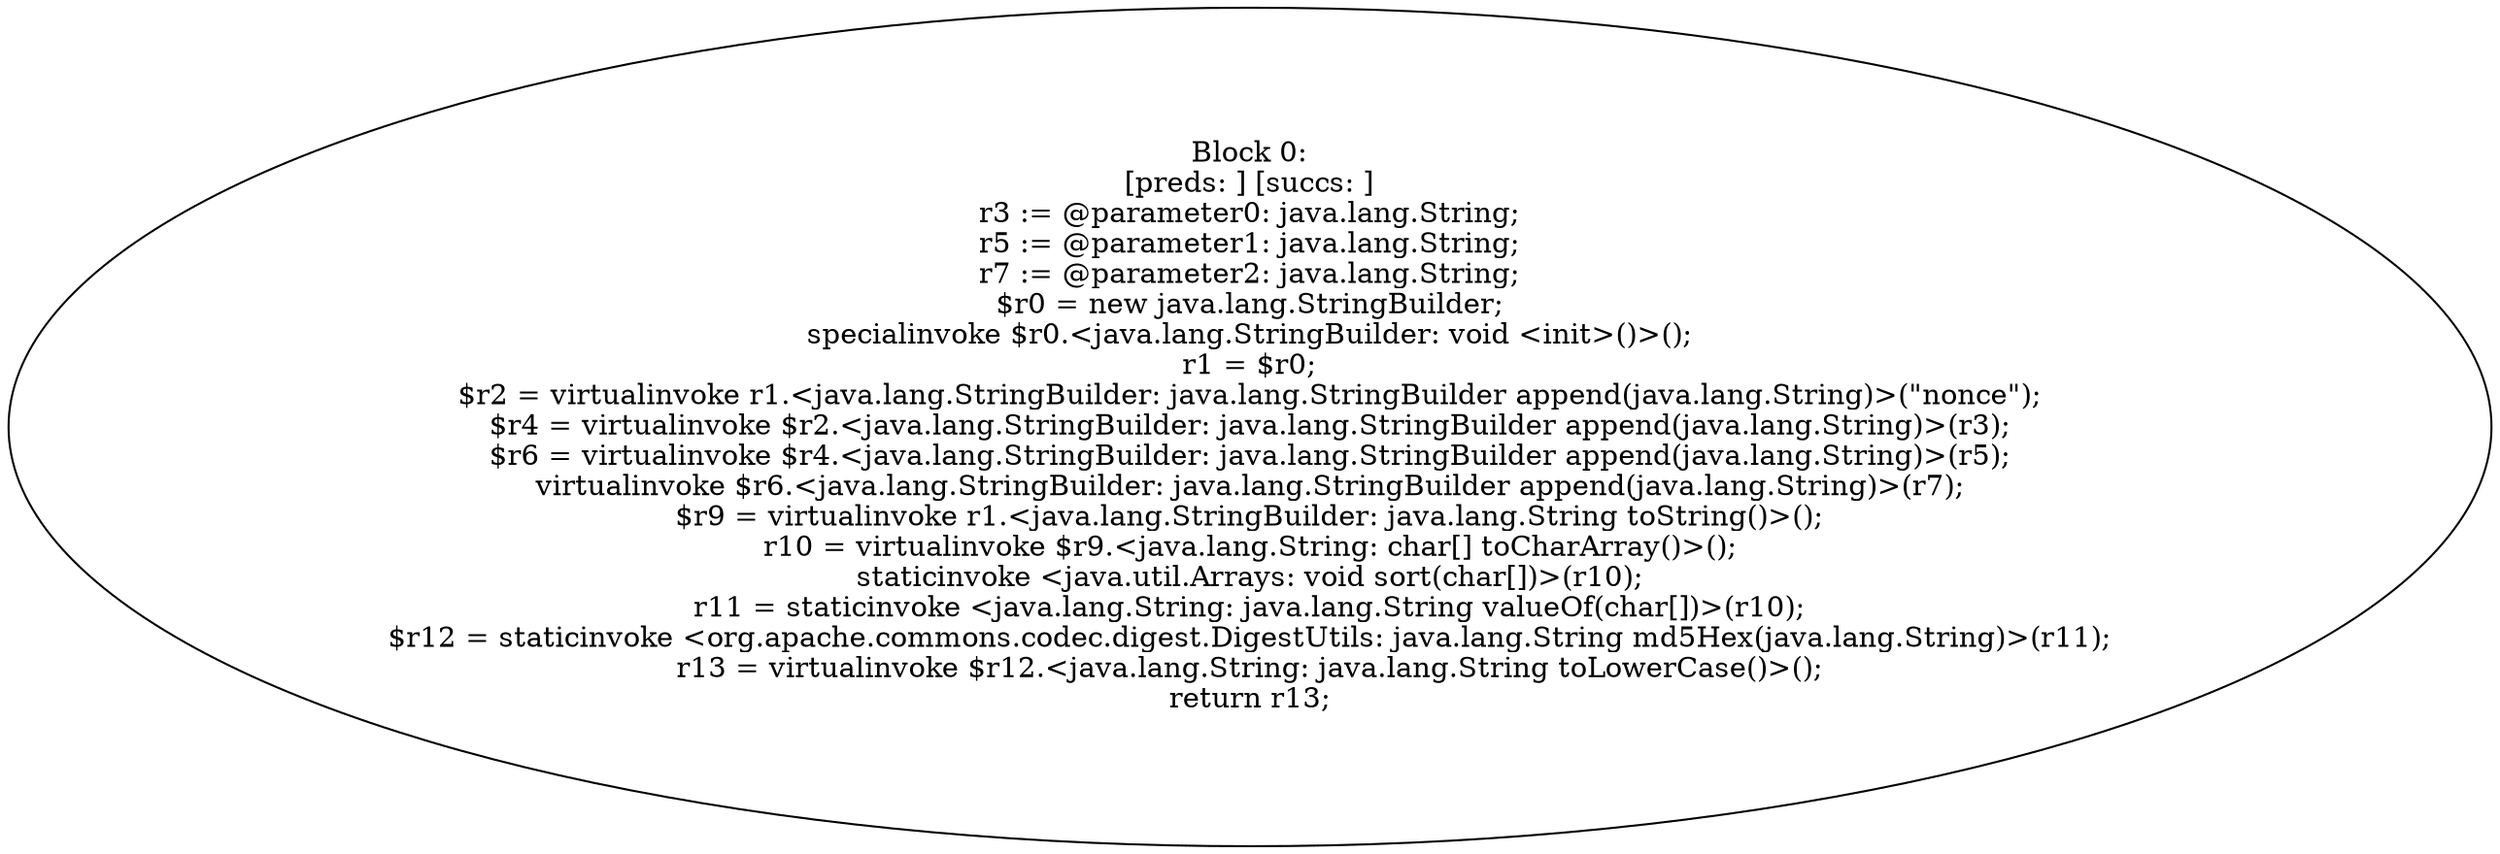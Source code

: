 digraph "unitGraph" {
    "Block 0:
[preds: ] [succs: ]
r3 := @parameter0: java.lang.String;
r5 := @parameter1: java.lang.String;
r7 := @parameter2: java.lang.String;
$r0 = new java.lang.StringBuilder;
specialinvoke $r0.<java.lang.StringBuilder: void <init>()>();
r1 = $r0;
$r2 = virtualinvoke r1.<java.lang.StringBuilder: java.lang.StringBuilder append(java.lang.String)>(\"nonce\");
$r4 = virtualinvoke $r2.<java.lang.StringBuilder: java.lang.StringBuilder append(java.lang.String)>(r3);
$r6 = virtualinvoke $r4.<java.lang.StringBuilder: java.lang.StringBuilder append(java.lang.String)>(r5);
virtualinvoke $r6.<java.lang.StringBuilder: java.lang.StringBuilder append(java.lang.String)>(r7);
$r9 = virtualinvoke r1.<java.lang.StringBuilder: java.lang.String toString()>();
r10 = virtualinvoke $r9.<java.lang.String: char[] toCharArray()>();
staticinvoke <java.util.Arrays: void sort(char[])>(r10);
r11 = staticinvoke <java.lang.String: java.lang.String valueOf(char[])>(r10);
$r12 = staticinvoke <org.apache.commons.codec.digest.DigestUtils: java.lang.String md5Hex(java.lang.String)>(r11);
r13 = virtualinvoke $r12.<java.lang.String: java.lang.String toLowerCase()>();
return r13;
"
}
